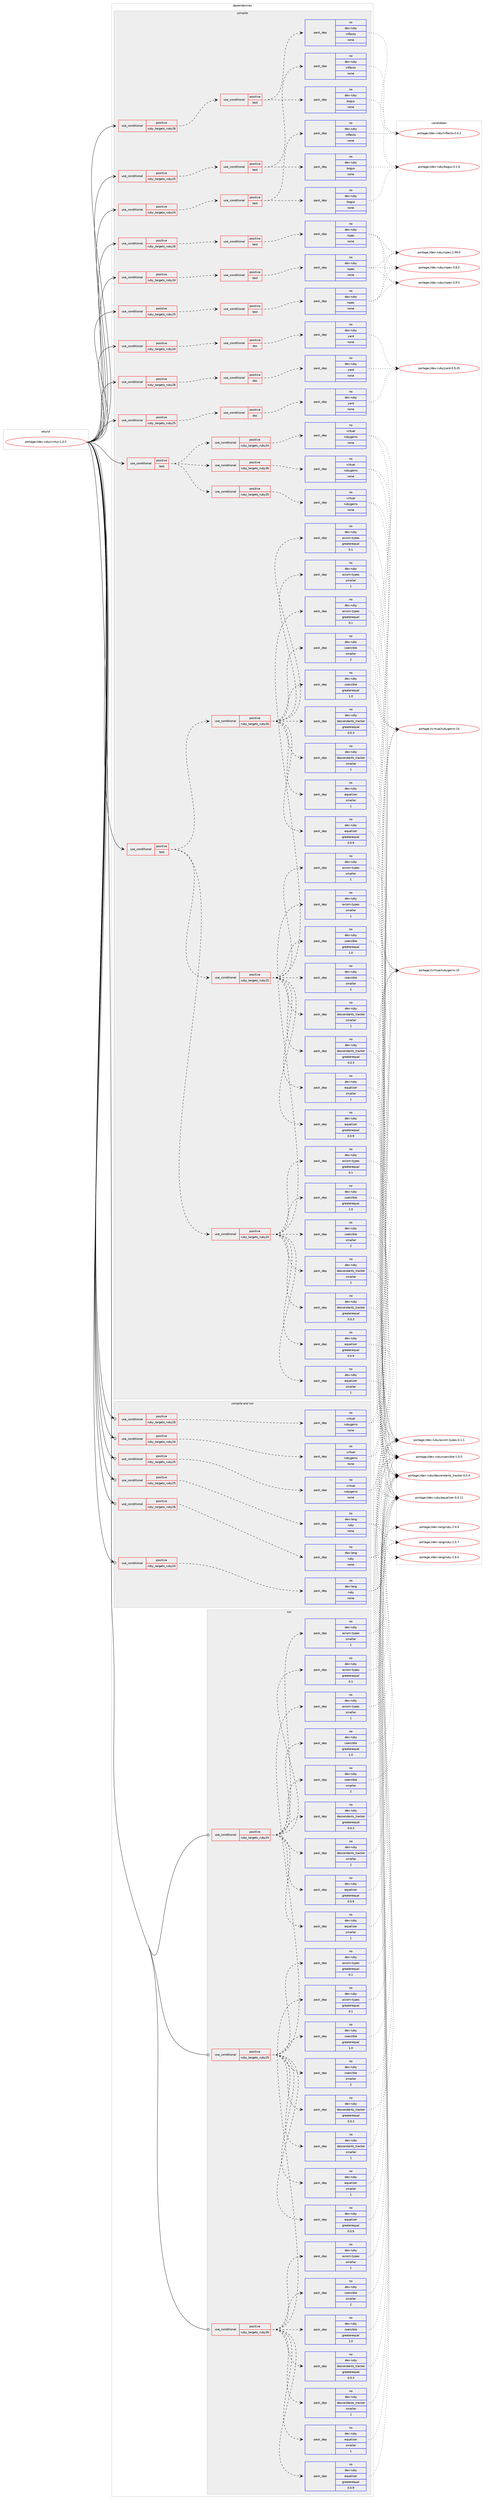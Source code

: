 digraph prolog {

# *************
# Graph options
# *************

newrank=true;
concentrate=true;
compound=true;
graph [rankdir=LR,fontname=Helvetica,fontsize=10,ranksep=1.5];#, ranksep=2.5, nodesep=0.2];
edge  [arrowhead=vee];
node  [fontname=Helvetica,fontsize=10];

# **********
# The ebuild
# **********

subgraph cluster_leftcol {
color=gray;
rank=same;
label=<<i>ebuild</i>>;
id [label="portage://dev-ruby/virtus-1.0.5", color=red, width=4, href="../dev-ruby/virtus-1.0.5.svg"];
}

# ****************
# The dependencies
# ****************

subgraph cluster_midcol {
color=gray;
label=<<i>dependencies</i>>;
subgraph cluster_compile {
fillcolor="#eeeeee";
style=filled;
label=<<i>compile</i>>;
subgraph cond69314 {
dependency255311 [label=<<TABLE BORDER="0" CELLBORDER="1" CELLSPACING="0" CELLPADDING="4"><TR><TD ROWSPAN="3" CELLPADDING="10">use_conditional</TD></TR><TR><TD>positive</TD></TR><TR><TD>ruby_targets_ruby24</TD></TR></TABLE>>, shape=none, color=red];
subgraph cond69315 {
dependency255312 [label=<<TABLE BORDER="0" CELLBORDER="1" CELLSPACING="0" CELLPADDING="4"><TR><TD ROWSPAN="3" CELLPADDING="10">use_conditional</TD></TR><TR><TD>positive</TD></TR><TR><TD>doc</TD></TR></TABLE>>, shape=none, color=red];
subgraph pack182436 {
dependency255313 [label=<<TABLE BORDER="0" CELLBORDER="1" CELLSPACING="0" CELLPADDING="4" WIDTH="220"><TR><TD ROWSPAN="6" CELLPADDING="30">pack_dep</TD></TR><TR><TD WIDTH="110">no</TD></TR><TR><TD>dev-ruby</TD></TR><TR><TD>yard</TD></TR><TR><TD>none</TD></TR><TR><TD></TD></TR></TABLE>>, shape=none, color=blue];
}
dependency255312:e -> dependency255313:w [weight=20,style="dashed",arrowhead="vee"];
}
dependency255311:e -> dependency255312:w [weight=20,style="dashed",arrowhead="vee"];
}
id:e -> dependency255311:w [weight=20,style="solid",arrowhead="vee"];
subgraph cond69316 {
dependency255314 [label=<<TABLE BORDER="0" CELLBORDER="1" CELLSPACING="0" CELLPADDING="4"><TR><TD ROWSPAN="3" CELLPADDING="10">use_conditional</TD></TR><TR><TD>positive</TD></TR><TR><TD>ruby_targets_ruby24</TD></TR></TABLE>>, shape=none, color=red];
subgraph cond69317 {
dependency255315 [label=<<TABLE BORDER="0" CELLBORDER="1" CELLSPACING="0" CELLPADDING="4"><TR><TD ROWSPAN="3" CELLPADDING="10">use_conditional</TD></TR><TR><TD>positive</TD></TR><TR><TD>test</TD></TR></TABLE>>, shape=none, color=red];
subgraph pack182437 {
dependency255316 [label=<<TABLE BORDER="0" CELLBORDER="1" CELLSPACING="0" CELLPADDING="4" WIDTH="220"><TR><TD ROWSPAN="6" CELLPADDING="30">pack_dep</TD></TR><TR><TD WIDTH="110">no</TD></TR><TR><TD>dev-ruby</TD></TR><TR><TD>inflecto</TD></TR><TR><TD>none</TD></TR><TR><TD></TD></TR></TABLE>>, shape=none, color=blue];
}
dependency255315:e -> dependency255316:w [weight=20,style="dashed",arrowhead="vee"];
subgraph pack182438 {
dependency255317 [label=<<TABLE BORDER="0" CELLBORDER="1" CELLSPACING="0" CELLPADDING="4" WIDTH="220"><TR><TD ROWSPAN="6" CELLPADDING="30">pack_dep</TD></TR><TR><TD WIDTH="110">no</TD></TR><TR><TD>dev-ruby</TD></TR><TR><TD>bogus</TD></TR><TR><TD>none</TD></TR><TR><TD></TD></TR></TABLE>>, shape=none, color=blue];
}
dependency255315:e -> dependency255317:w [weight=20,style="dashed",arrowhead="vee"];
}
dependency255314:e -> dependency255315:w [weight=20,style="dashed",arrowhead="vee"];
}
id:e -> dependency255314:w [weight=20,style="solid",arrowhead="vee"];
subgraph cond69318 {
dependency255318 [label=<<TABLE BORDER="0" CELLBORDER="1" CELLSPACING="0" CELLPADDING="4"><TR><TD ROWSPAN="3" CELLPADDING="10">use_conditional</TD></TR><TR><TD>positive</TD></TR><TR><TD>ruby_targets_ruby24</TD></TR></TABLE>>, shape=none, color=red];
subgraph cond69319 {
dependency255319 [label=<<TABLE BORDER="0" CELLBORDER="1" CELLSPACING="0" CELLPADDING="4"><TR><TD ROWSPAN="3" CELLPADDING="10">use_conditional</TD></TR><TR><TD>positive</TD></TR><TR><TD>test</TD></TR></TABLE>>, shape=none, color=red];
subgraph pack182439 {
dependency255320 [label=<<TABLE BORDER="0" CELLBORDER="1" CELLSPACING="0" CELLPADDING="4" WIDTH="220"><TR><TD ROWSPAN="6" CELLPADDING="30">pack_dep</TD></TR><TR><TD WIDTH="110">no</TD></TR><TR><TD>dev-ruby</TD></TR><TR><TD>rspec</TD></TR><TR><TD>none</TD></TR><TR><TD></TD></TR></TABLE>>, shape=none, color=blue];
}
dependency255319:e -> dependency255320:w [weight=20,style="dashed",arrowhead="vee"];
}
dependency255318:e -> dependency255319:w [weight=20,style="dashed",arrowhead="vee"];
}
id:e -> dependency255318:w [weight=20,style="solid",arrowhead="vee"];
subgraph cond69320 {
dependency255321 [label=<<TABLE BORDER="0" CELLBORDER="1" CELLSPACING="0" CELLPADDING="4"><TR><TD ROWSPAN="3" CELLPADDING="10">use_conditional</TD></TR><TR><TD>positive</TD></TR><TR><TD>ruby_targets_ruby25</TD></TR></TABLE>>, shape=none, color=red];
subgraph cond69321 {
dependency255322 [label=<<TABLE BORDER="0" CELLBORDER="1" CELLSPACING="0" CELLPADDING="4"><TR><TD ROWSPAN="3" CELLPADDING="10">use_conditional</TD></TR><TR><TD>positive</TD></TR><TR><TD>doc</TD></TR></TABLE>>, shape=none, color=red];
subgraph pack182440 {
dependency255323 [label=<<TABLE BORDER="0" CELLBORDER="1" CELLSPACING="0" CELLPADDING="4" WIDTH="220"><TR><TD ROWSPAN="6" CELLPADDING="30">pack_dep</TD></TR><TR><TD WIDTH="110">no</TD></TR><TR><TD>dev-ruby</TD></TR><TR><TD>yard</TD></TR><TR><TD>none</TD></TR><TR><TD></TD></TR></TABLE>>, shape=none, color=blue];
}
dependency255322:e -> dependency255323:w [weight=20,style="dashed",arrowhead="vee"];
}
dependency255321:e -> dependency255322:w [weight=20,style="dashed",arrowhead="vee"];
}
id:e -> dependency255321:w [weight=20,style="solid",arrowhead="vee"];
subgraph cond69322 {
dependency255324 [label=<<TABLE BORDER="0" CELLBORDER="1" CELLSPACING="0" CELLPADDING="4"><TR><TD ROWSPAN="3" CELLPADDING="10">use_conditional</TD></TR><TR><TD>positive</TD></TR><TR><TD>ruby_targets_ruby25</TD></TR></TABLE>>, shape=none, color=red];
subgraph cond69323 {
dependency255325 [label=<<TABLE BORDER="0" CELLBORDER="1" CELLSPACING="0" CELLPADDING="4"><TR><TD ROWSPAN="3" CELLPADDING="10">use_conditional</TD></TR><TR><TD>positive</TD></TR><TR><TD>test</TD></TR></TABLE>>, shape=none, color=red];
subgraph pack182441 {
dependency255326 [label=<<TABLE BORDER="0" CELLBORDER="1" CELLSPACING="0" CELLPADDING="4" WIDTH="220"><TR><TD ROWSPAN="6" CELLPADDING="30">pack_dep</TD></TR><TR><TD WIDTH="110">no</TD></TR><TR><TD>dev-ruby</TD></TR><TR><TD>inflecto</TD></TR><TR><TD>none</TD></TR><TR><TD></TD></TR></TABLE>>, shape=none, color=blue];
}
dependency255325:e -> dependency255326:w [weight=20,style="dashed",arrowhead="vee"];
subgraph pack182442 {
dependency255327 [label=<<TABLE BORDER="0" CELLBORDER="1" CELLSPACING="0" CELLPADDING="4" WIDTH="220"><TR><TD ROWSPAN="6" CELLPADDING="30">pack_dep</TD></TR><TR><TD WIDTH="110">no</TD></TR><TR><TD>dev-ruby</TD></TR><TR><TD>bogus</TD></TR><TR><TD>none</TD></TR><TR><TD></TD></TR></TABLE>>, shape=none, color=blue];
}
dependency255325:e -> dependency255327:w [weight=20,style="dashed",arrowhead="vee"];
}
dependency255324:e -> dependency255325:w [weight=20,style="dashed",arrowhead="vee"];
}
id:e -> dependency255324:w [weight=20,style="solid",arrowhead="vee"];
subgraph cond69324 {
dependency255328 [label=<<TABLE BORDER="0" CELLBORDER="1" CELLSPACING="0" CELLPADDING="4"><TR><TD ROWSPAN="3" CELLPADDING="10">use_conditional</TD></TR><TR><TD>positive</TD></TR><TR><TD>ruby_targets_ruby25</TD></TR></TABLE>>, shape=none, color=red];
subgraph cond69325 {
dependency255329 [label=<<TABLE BORDER="0" CELLBORDER="1" CELLSPACING="0" CELLPADDING="4"><TR><TD ROWSPAN="3" CELLPADDING="10">use_conditional</TD></TR><TR><TD>positive</TD></TR><TR><TD>test</TD></TR></TABLE>>, shape=none, color=red];
subgraph pack182443 {
dependency255330 [label=<<TABLE BORDER="0" CELLBORDER="1" CELLSPACING="0" CELLPADDING="4" WIDTH="220"><TR><TD ROWSPAN="6" CELLPADDING="30">pack_dep</TD></TR><TR><TD WIDTH="110">no</TD></TR><TR><TD>dev-ruby</TD></TR><TR><TD>rspec</TD></TR><TR><TD>none</TD></TR><TR><TD></TD></TR></TABLE>>, shape=none, color=blue];
}
dependency255329:e -> dependency255330:w [weight=20,style="dashed",arrowhead="vee"];
}
dependency255328:e -> dependency255329:w [weight=20,style="dashed",arrowhead="vee"];
}
id:e -> dependency255328:w [weight=20,style="solid",arrowhead="vee"];
subgraph cond69326 {
dependency255331 [label=<<TABLE BORDER="0" CELLBORDER="1" CELLSPACING="0" CELLPADDING="4"><TR><TD ROWSPAN="3" CELLPADDING="10">use_conditional</TD></TR><TR><TD>positive</TD></TR><TR><TD>ruby_targets_ruby26</TD></TR></TABLE>>, shape=none, color=red];
subgraph cond69327 {
dependency255332 [label=<<TABLE BORDER="0" CELLBORDER="1" CELLSPACING="0" CELLPADDING="4"><TR><TD ROWSPAN="3" CELLPADDING="10">use_conditional</TD></TR><TR><TD>positive</TD></TR><TR><TD>doc</TD></TR></TABLE>>, shape=none, color=red];
subgraph pack182444 {
dependency255333 [label=<<TABLE BORDER="0" CELLBORDER="1" CELLSPACING="0" CELLPADDING="4" WIDTH="220"><TR><TD ROWSPAN="6" CELLPADDING="30">pack_dep</TD></TR><TR><TD WIDTH="110">no</TD></TR><TR><TD>dev-ruby</TD></TR><TR><TD>yard</TD></TR><TR><TD>none</TD></TR><TR><TD></TD></TR></TABLE>>, shape=none, color=blue];
}
dependency255332:e -> dependency255333:w [weight=20,style="dashed",arrowhead="vee"];
}
dependency255331:e -> dependency255332:w [weight=20,style="dashed",arrowhead="vee"];
}
id:e -> dependency255331:w [weight=20,style="solid",arrowhead="vee"];
subgraph cond69328 {
dependency255334 [label=<<TABLE BORDER="0" CELLBORDER="1" CELLSPACING="0" CELLPADDING="4"><TR><TD ROWSPAN="3" CELLPADDING="10">use_conditional</TD></TR><TR><TD>positive</TD></TR><TR><TD>ruby_targets_ruby26</TD></TR></TABLE>>, shape=none, color=red];
subgraph cond69329 {
dependency255335 [label=<<TABLE BORDER="0" CELLBORDER="1" CELLSPACING="0" CELLPADDING="4"><TR><TD ROWSPAN="3" CELLPADDING="10">use_conditional</TD></TR><TR><TD>positive</TD></TR><TR><TD>test</TD></TR></TABLE>>, shape=none, color=red];
subgraph pack182445 {
dependency255336 [label=<<TABLE BORDER="0" CELLBORDER="1" CELLSPACING="0" CELLPADDING="4" WIDTH="220"><TR><TD ROWSPAN="6" CELLPADDING="30">pack_dep</TD></TR><TR><TD WIDTH="110">no</TD></TR><TR><TD>dev-ruby</TD></TR><TR><TD>inflecto</TD></TR><TR><TD>none</TD></TR><TR><TD></TD></TR></TABLE>>, shape=none, color=blue];
}
dependency255335:e -> dependency255336:w [weight=20,style="dashed",arrowhead="vee"];
subgraph pack182446 {
dependency255337 [label=<<TABLE BORDER="0" CELLBORDER="1" CELLSPACING="0" CELLPADDING="4" WIDTH="220"><TR><TD ROWSPAN="6" CELLPADDING="30">pack_dep</TD></TR><TR><TD WIDTH="110">no</TD></TR><TR><TD>dev-ruby</TD></TR><TR><TD>bogus</TD></TR><TR><TD>none</TD></TR><TR><TD></TD></TR></TABLE>>, shape=none, color=blue];
}
dependency255335:e -> dependency255337:w [weight=20,style="dashed",arrowhead="vee"];
}
dependency255334:e -> dependency255335:w [weight=20,style="dashed",arrowhead="vee"];
}
id:e -> dependency255334:w [weight=20,style="solid",arrowhead="vee"];
subgraph cond69330 {
dependency255338 [label=<<TABLE BORDER="0" CELLBORDER="1" CELLSPACING="0" CELLPADDING="4"><TR><TD ROWSPAN="3" CELLPADDING="10">use_conditional</TD></TR><TR><TD>positive</TD></TR><TR><TD>ruby_targets_ruby26</TD></TR></TABLE>>, shape=none, color=red];
subgraph cond69331 {
dependency255339 [label=<<TABLE BORDER="0" CELLBORDER="1" CELLSPACING="0" CELLPADDING="4"><TR><TD ROWSPAN="3" CELLPADDING="10">use_conditional</TD></TR><TR><TD>positive</TD></TR><TR><TD>test</TD></TR></TABLE>>, shape=none, color=red];
subgraph pack182447 {
dependency255340 [label=<<TABLE BORDER="0" CELLBORDER="1" CELLSPACING="0" CELLPADDING="4" WIDTH="220"><TR><TD ROWSPAN="6" CELLPADDING="30">pack_dep</TD></TR><TR><TD WIDTH="110">no</TD></TR><TR><TD>dev-ruby</TD></TR><TR><TD>rspec</TD></TR><TR><TD>none</TD></TR><TR><TD></TD></TR></TABLE>>, shape=none, color=blue];
}
dependency255339:e -> dependency255340:w [weight=20,style="dashed",arrowhead="vee"];
}
dependency255338:e -> dependency255339:w [weight=20,style="dashed",arrowhead="vee"];
}
id:e -> dependency255338:w [weight=20,style="solid",arrowhead="vee"];
subgraph cond69332 {
dependency255341 [label=<<TABLE BORDER="0" CELLBORDER="1" CELLSPACING="0" CELLPADDING="4"><TR><TD ROWSPAN="3" CELLPADDING="10">use_conditional</TD></TR><TR><TD>positive</TD></TR><TR><TD>test</TD></TR></TABLE>>, shape=none, color=red];
subgraph cond69333 {
dependency255342 [label=<<TABLE BORDER="0" CELLBORDER="1" CELLSPACING="0" CELLPADDING="4"><TR><TD ROWSPAN="3" CELLPADDING="10">use_conditional</TD></TR><TR><TD>positive</TD></TR><TR><TD>ruby_targets_ruby24</TD></TR></TABLE>>, shape=none, color=red];
subgraph pack182448 {
dependency255343 [label=<<TABLE BORDER="0" CELLBORDER="1" CELLSPACING="0" CELLPADDING="4" WIDTH="220"><TR><TD ROWSPAN="6" CELLPADDING="30">pack_dep</TD></TR><TR><TD WIDTH="110">no</TD></TR><TR><TD>dev-ruby</TD></TR><TR><TD>axiom-types</TD></TR><TR><TD>greaterequal</TD></TR><TR><TD>0.1</TD></TR></TABLE>>, shape=none, color=blue];
}
dependency255342:e -> dependency255343:w [weight=20,style="dashed",arrowhead="vee"];
subgraph pack182449 {
dependency255344 [label=<<TABLE BORDER="0" CELLBORDER="1" CELLSPACING="0" CELLPADDING="4" WIDTH="220"><TR><TD ROWSPAN="6" CELLPADDING="30">pack_dep</TD></TR><TR><TD WIDTH="110">no</TD></TR><TR><TD>dev-ruby</TD></TR><TR><TD>axiom-types</TD></TR><TR><TD>smaller</TD></TR><TR><TD>1</TD></TR></TABLE>>, shape=none, color=blue];
}
dependency255342:e -> dependency255344:w [weight=20,style="dashed",arrowhead="vee"];
subgraph pack182450 {
dependency255345 [label=<<TABLE BORDER="0" CELLBORDER="1" CELLSPACING="0" CELLPADDING="4" WIDTH="220"><TR><TD ROWSPAN="6" CELLPADDING="30">pack_dep</TD></TR><TR><TD WIDTH="110">no</TD></TR><TR><TD>dev-ruby</TD></TR><TR><TD>coercible</TD></TR><TR><TD>greaterequal</TD></TR><TR><TD>1.0</TD></TR></TABLE>>, shape=none, color=blue];
}
dependency255342:e -> dependency255345:w [weight=20,style="dashed",arrowhead="vee"];
subgraph pack182451 {
dependency255346 [label=<<TABLE BORDER="0" CELLBORDER="1" CELLSPACING="0" CELLPADDING="4" WIDTH="220"><TR><TD ROWSPAN="6" CELLPADDING="30">pack_dep</TD></TR><TR><TD WIDTH="110">no</TD></TR><TR><TD>dev-ruby</TD></TR><TR><TD>coercible</TD></TR><TR><TD>smaller</TD></TR><TR><TD>2</TD></TR></TABLE>>, shape=none, color=blue];
}
dependency255342:e -> dependency255346:w [weight=20,style="dashed",arrowhead="vee"];
subgraph pack182452 {
dependency255347 [label=<<TABLE BORDER="0" CELLBORDER="1" CELLSPACING="0" CELLPADDING="4" WIDTH="220"><TR><TD ROWSPAN="6" CELLPADDING="30">pack_dep</TD></TR><TR><TD WIDTH="110">no</TD></TR><TR><TD>dev-ruby</TD></TR><TR><TD>descendants_tracker</TD></TR><TR><TD>greaterequal</TD></TR><TR><TD>0.0.3</TD></TR></TABLE>>, shape=none, color=blue];
}
dependency255342:e -> dependency255347:w [weight=20,style="dashed",arrowhead="vee"];
subgraph pack182453 {
dependency255348 [label=<<TABLE BORDER="0" CELLBORDER="1" CELLSPACING="0" CELLPADDING="4" WIDTH="220"><TR><TD ROWSPAN="6" CELLPADDING="30">pack_dep</TD></TR><TR><TD WIDTH="110">no</TD></TR><TR><TD>dev-ruby</TD></TR><TR><TD>descendants_tracker</TD></TR><TR><TD>smaller</TD></TR><TR><TD>1</TD></TR></TABLE>>, shape=none, color=blue];
}
dependency255342:e -> dependency255348:w [weight=20,style="dashed",arrowhead="vee"];
subgraph pack182454 {
dependency255349 [label=<<TABLE BORDER="0" CELLBORDER="1" CELLSPACING="0" CELLPADDING="4" WIDTH="220"><TR><TD ROWSPAN="6" CELLPADDING="30">pack_dep</TD></TR><TR><TD WIDTH="110">no</TD></TR><TR><TD>dev-ruby</TD></TR><TR><TD>equalizer</TD></TR><TR><TD>greaterequal</TD></TR><TR><TD>0.0.9</TD></TR></TABLE>>, shape=none, color=blue];
}
dependency255342:e -> dependency255349:w [weight=20,style="dashed",arrowhead="vee"];
subgraph pack182455 {
dependency255350 [label=<<TABLE BORDER="0" CELLBORDER="1" CELLSPACING="0" CELLPADDING="4" WIDTH="220"><TR><TD ROWSPAN="6" CELLPADDING="30">pack_dep</TD></TR><TR><TD WIDTH="110">no</TD></TR><TR><TD>dev-ruby</TD></TR><TR><TD>equalizer</TD></TR><TR><TD>smaller</TD></TR><TR><TD>1</TD></TR></TABLE>>, shape=none, color=blue];
}
dependency255342:e -> dependency255350:w [weight=20,style="dashed",arrowhead="vee"];
}
dependency255341:e -> dependency255342:w [weight=20,style="dashed",arrowhead="vee"];
subgraph cond69334 {
dependency255351 [label=<<TABLE BORDER="0" CELLBORDER="1" CELLSPACING="0" CELLPADDING="4"><TR><TD ROWSPAN="3" CELLPADDING="10">use_conditional</TD></TR><TR><TD>positive</TD></TR><TR><TD>ruby_targets_ruby25</TD></TR></TABLE>>, shape=none, color=red];
subgraph pack182456 {
dependency255352 [label=<<TABLE BORDER="0" CELLBORDER="1" CELLSPACING="0" CELLPADDING="4" WIDTH="220"><TR><TD ROWSPAN="6" CELLPADDING="30">pack_dep</TD></TR><TR><TD WIDTH="110">no</TD></TR><TR><TD>dev-ruby</TD></TR><TR><TD>axiom-types</TD></TR><TR><TD>greaterequal</TD></TR><TR><TD>0.1</TD></TR></TABLE>>, shape=none, color=blue];
}
dependency255351:e -> dependency255352:w [weight=20,style="dashed",arrowhead="vee"];
subgraph pack182457 {
dependency255353 [label=<<TABLE BORDER="0" CELLBORDER="1" CELLSPACING="0" CELLPADDING="4" WIDTH="220"><TR><TD ROWSPAN="6" CELLPADDING="30">pack_dep</TD></TR><TR><TD WIDTH="110">no</TD></TR><TR><TD>dev-ruby</TD></TR><TR><TD>axiom-types</TD></TR><TR><TD>smaller</TD></TR><TR><TD>1</TD></TR></TABLE>>, shape=none, color=blue];
}
dependency255351:e -> dependency255353:w [weight=20,style="dashed",arrowhead="vee"];
subgraph pack182458 {
dependency255354 [label=<<TABLE BORDER="0" CELLBORDER="1" CELLSPACING="0" CELLPADDING="4" WIDTH="220"><TR><TD ROWSPAN="6" CELLPADDING="30">pack_dep</TD></TR><TR><TD WIDTH="110">no</TD></TR><TR><TD>dev-ruby</TD></TR><TR><TD>coercible</TD></TR><TR><TD>greaterequal</TD></TR><TR><TD>1.0</TD></TR></TABLE>>, shape=none, color=blue];
}
dependency255351:e -> dependency255354:w [weight=20,style="dashed",arrowhead="vee"];
subgraph pack182459 {
dependency255355 [label=<<TABLE BORDER="0" CELLBORDER="1" CELLSPACING="0" CELLPADDING="4" WIDTH="220"><TR><TD ROWSPAN="6" CELLPADDING="30">pack_dep</TD></TR><TR><TD WIDTH="110">no</TD></TR><TR><TD>dev-ruby</TD></TR><TR><TD>coercible</TD></TR><TR><TD>smaller</TD></TR><TR><TD>2</TD></TR></TABLE>>, shape=none, color=blue];
}
dependency255351:e -> dependency255355:w [weight=20,style="dashed",arrowhead="vee"];
subgraph pack182460 {
dependency255356 [label=<<TABLE BORDER="0" CELLBORDER="1" CELLSPACING="0" CELLPADDING="4" WIDTH="220"><TR><TD ROWSPAN="6" CELLPADDING="30">pack_dep</TD></TR><TR><TD WIDTH="110">no</TD></TR><TR><TD>dev-ruby</TD></TR><TR><TD>descendants_tracker</TD></TR><TR><TD>greaterequal</TD></TR><TR><TD>0.0.3</TD></TR></TABLE>>, shape=none, color=blue];
}
dependency255351:e -> dependency255356:w [weight=20,style="dashed",arrowhead="vee"];
subgraph pack182461 {
dependency255357 [label=<<TABLE BORDER="0" CELLBORDER="1" CELLSPACING="0" CELLPADDING="4" WIDTH="220"><TR><TD ROWSPAN="6" CELLPADDING="30">pack_dep</TD></TR><TR><TD WIDTH="110">no</TD></TR><TR><TD>dev-ruby</TD></TR><TR><TD>descendants_tracker</TD></TR><TR><TD>smaller</TD></TR><TR><TD>1</TD></TR></TABLE>>, shape=none, color=blue];
}
dependency255351:e -> dependency255357:w [weight=20,style="dashed",arrowhead="vee"];
subgraph pack182462 {
dependency255358 [label=<<TABLE BORDER="0" CELLBORDER="1" CELLSPACING="0" CELLPADDING="4" WIDTH="220"><TR><TD ROWSPAN="6" CELLPADDING="30">pack_dep</TD></TR><TR><TD WIDTH="110">no</TD></TR><TR><TD>dev-ruby</TD></TR><TR><TD>equalizer</TD></TR><TR><TD>greaterequal</TD></TR><TR><TD>0.0.9</TD></TR></TABLE>>, shape=none, color=blue];
}
dependency255351:e -> dependency255358:w [weight=20,style="dashed",arrowhead="vee"];
subgraph pack182463 {
dependency255359 [label=<<TABLE BORDER="0" CELLBORDER="1" CELLSPACING="0" CELLPADDING="4" WIDTH="220"><TR><TD ROWSPAN="6" CELLPADDING="30">pack_dep</TD></TR><TR><TD WIDTH="110">no</TD></TR><TR><TD>dev-ruby</TD></TR><TR><TD>equalizer</TD></TR><TR><TD>smaller</TD></TR><TR><TD>1</TD></TR></TABLE>>, shape=none, color=blue];
}
dependency255351:e -> dependency255359:w [weight=20,style="dashed",arrowhead="vee"];
}
dependency255341:e -> dependency255351:w [weight=20,style="dashed",arrowhead="vee"];
subgraph cond69335 {
dependency255360 [label=<<TABLE BORDER="0" CELLBORDER="1" CELLSPACING="0" CELLPADDING="4"><TR><TD ROWSPAN="3" CELLPADDING="10">use_conditional</TD></TR><TR><TD>positive</TD></TR><TR><TD>ruby_targets_ruby26</TD></TR></TABLE>>, shape=none, color=red];
subgraph pack182464 {
dependency255361 [label=<<TABLE BORDER="0" CELLBORDER="1" CELLSPACING="0" CELLPADDING="4" WIDTH="220"><TR><TD ROWSPAN="6" CELLPADDING="30">pack_dep</TD></TR><TR><TD WIDTH="110">no</TD></TR><TR><TD>dev-ruby</TD></TR><TR><TD>axiom-types</TD></TR><TR><TD>greaterequal</TD></TR><TR><TD>0.1</TD></TR></TABLE>>, shape=none, color=blue];
}
dependency255360:e -> dependency255361:w [weight=20,style="dashed",arrowhead="vee"];
subgraph pack182465 {
dependency255362 [label=<<TABLE BORDER="0" CELLBORDER="1" CELLSPACING="0" CELLPADDING="4" WIDTH="220"><TR><TD ROWSPAN="6" CELLPADDING="30">pack_dep</TD></TR><TR><TD WIDTH="110">no</TD></TR><TR><TD>dev-ruby</TD></TR><TR><TD>axiom-types</TD></TR><TR><TD>smaller</TD></TR><TR><TD>1</TD></TR></TABLE>>, shape=none, color=blue];
}
dependency255360:e -> dependency255362:w [weight=20,style="dashed",arrowhead="vee"];
subgraph pack182466 {
dependency255363 [label=<<TABLE BORDER="0" CELLBORDER="1" CELLSPACING="0" CELLPADDING="4" WIDTH="220"><TR><TD ROWSPAN="6" CELLPADDING="30">pack_dep</TD></TR><TR><TD WIDTH="110">no</TD></TR><TR><TD>dev-ruby</TD></TR><TR><TD>coercible</TD></TR><TR><TD>greaterequal</TD></TR><TR><TD>1.0</TD></TR></TABLE>>, shape=none, color=blue];
}
dependency255360:e -> dependency255363:w [weight=20,style="dashed",arrowhead="vee"];
subgraph pack182467 {
dependency255364 [label=<<TABLE BORDER="0" CELLBORDER="1" CELLSPACING="0" CELLPADDING="4" WIDTH="220"><TR><TD ROWSPAN="6" CELLPADDING="30">pack_dep</TD></TR><TR><TD WIDTH="110">no</TD></TR><TR><TD>dev-ruby</TD></TR><TR><TD>coercible</TD></TR><TR><TD>smaller</TD></TR><TR><TD>2</TD></TR></TABLE>>, shape=none, color=blue];
}
dependency255360:e -> dependency255364:w [weight=20,style="dashed",arrowhead="vee"];
subgraph pack182468 {
dependency255365 [label=<<TABLE BORDER="0" CELLBORDER="1" CELLSPACING="0" CELLPADDING="4" WIDTH="220"><TR><TD ROWSPAN="6" CELLPADDING="30">pack_dep</TD></TR><TR><TD WIDTH="110">no</TD></TR><TR><TD>dev-ruby</TD></TR><TR><TD>descendants_tracker</TD></TR><TR><TD>greaterequal</TD></TR><TR><TD>0.0.3</TD></TR></TABLE>>, shape=none, color=blue];
}
dependency255360:e -> dependency255365:w [weight=20,style="dashed",arrowhead="vee"];
subgraph pack182469 {
dependency255366 [label=<<TABLE BORDER="0" CELLBORDER="1" CELLSPACING="0" CELLPADDING="4" WIDTH="220"><TR><TD ROWSPAN="6" CELLPADDING="30">pack_dep</TD></TR><TR><TD WIDTH="110">no</TD></TR><TR><TD>dev-ruby</TD></TR><TR><TD>descendants_tracker</TD></TR><TR><TD>smaller</TD></TR><TR><TD>1</TD></TR></TABLE>>, shape=none, color=blue];
}
dependency255360:e -> dependency255366:w [weight=20,style="dashed",arrowhead="vee"];
subgraph pack182470 {
dependency255367 [label=<<TABLE BORDER="0" CELLBORDER="1" CELLSPACING="0" CELLPADDING="4" WIDTH="220"><TR><TD ROWSPAN="6" CELLPADDING="30">pack_dep</TD></TR><TR><TD WIDTH="110">no</TD></TR><TR><TD>dev-ruby</TD></TR><TR><TD>equalizer</TD></TR><TR><TD>greaterequal</TD></TR><TR><TD>0.0.9</TD></TR></TABLE>>, shape=none, color=blue];
}
dependency255360:e -> dependency255367:w [weight=20,style="dashed",arrowhead="vee"];
subgraph pack182471 {
dependency255368 [label=<<TABLE BORDER="0" CELLBORDER="1" CELLSPACING="0" CELLPADDING="4" WIDTH="220"><TR><TD ROWSPAN="6" CELLPADDING="30">pack_dep</TD></TR><TR><TD WIDTH="110">no</TD></TR><TR><TD>dev-ruby</TD></TR><TR><TD>equalizer</TD></TR><TR><TD>smaller</TD></TR><TR><TD>1</TD></TR></TABLE>>, shape=none, color=blue];
}
dependency255360:e -> dependency255368:w [weight=20,style="dashed",arrowhead="vee"];
}
dependency255341:e -> dependency255360:w [weight=20,style="dashed",arrowhead="vee"];
}
id:e -> dependency255341:w [weight=20,style="solid",arrowhead="vee"];
subgraph cond69336 {
dependency255369 [label=<<TABLE BORDER="0" CELLBORDER="1" CELLSPACING="0" CELLPADDING="4"><TR><TD ROWSPAN="3" CELLPADDING="10">use_conditional</TD></TR><TR><TD>positive</TD></TR><TR><TD>test</TD></TR></TABLE>>, shape=none, color=red];
subgraph cond69337 {
dependency255370 [label=<<TABLE BORDER="0" CELLBORDER="1" CELLSPACING="0" CELLPADDING="4"><TR><TD ROWSPAN="3" CELLPADDING="10">use_conditional</TD></TR><TR><TD>positive</TD></TR><TR><TD>ruby_targets_ruby24</TD></TR></TABLE>>, shape=none, color=red];
subgraph pack182472 {
dependency255371 [label=<<TABLE BORDER="0" CELLBORDER="1" CELLSPACING="0" CELLPADDING="4" WIDTH="220"><TR><TD ROWSPAN="6" CELLPADDING="30">pack_dep</TD></TR><TR><TD WIDTH="110">no</TD></TR><TR><TD>virtual</TD></TR><TR><TD>rubygems</TD></TR><TR><TD>none</TD></TR><TR><TD></TD></TR></TABLE>>, shape=none, color=blue];
}
dependency255370:e -> dependency255371:w [weight=20,style="dashed",arrowhead="vee"];
}
dependency255369:e -> dependency255370:w [weight=20,style="dashed",arrowhead="vee"];
subgraph cond69338 {
dependency255372 [label=<<TABLE BORDER="0" CELLBORDER="1" CELLSPACING="0" CELLPADDING="4"><TR><TD ROWSPAN="3" CELLPADDING="10">use_conditional</TD></TR><TR><TD>positive</TD></TR><TR><TD>ruby_targets_ruby25</TD></TR></TABLE>>, shape=none, color=red];
subgraph pack182473 {
dependency255373 [label=<<TABLE BORDER="0" CELLBORDER="1" CELLSPACING="0" CELLPADDING="4" WIDTH="220"><TR><TD ROWSPAN="6" CELLPADDING="30">pack_dep</TD></TR><TR><TD WIDTH="110">no</TD></TR><TR><TD>virtual</TD></TR><TR><TD>rubygems</TD></TR><TR><TD>none</TD></TR><TR><TD></TD></TR></TABLE>>, shape=none, color=blue];
}
dependency255372:e -> dependency255373:w [weight=20,style="dashed",arrowhead="vee"];
}
dependency255369:e -> dependency255372:w [weight=20,style="dashed",arrowhead="vee"];
subgraph cond69339 {
dependency255374 [label=<<TABLE BORDER="0" CELLBORDER="1" CELLSPACING="0" CELLPADDING="4"><TR><TD ROWSPAN="3" CELLPADDING="10">use_conditional</TD></TR><TR><TD>positive</TD></TR><TR><TD>ruby_targets_ruby26</TD></TR></TABLE>>, shape=none, color=red];
subgraph pack182474 {
dependency255375 [label=<<TABLE BORDER="0" CELLBORDER="1" CELLSPACING="0" CELLPADDING="4" WIDTH="220"><TR><TD ROWSPAN="6" CELLPADDING="30">pack_dep</TD></TR><TR><TD WIDTH="110">no</TD></TR><TR><TD>virtual</TD></TR><TR><TD>rubygems</TD></TR><TR><TD>none</TD></TR><TR><TD></TD></TR></TABLE>>, shape=none, color=blue];
}
dependency255374:e -> dependency255375:w [weight=20,style="dashed",arrowhead="vee"];
}
dependency255369:e -> dependency255374:w [weight=20,style="dashed",arrowhead="vee"];
}
id:e -> dependency255369:w [weight=20,style="solid",arrowhead="vee"];
}
subgraph cluster_compileandrun {
fillcolor="#eeeeee";
style=filled;
label=<<i>compile and run</i>>;
subgraph cond69340 {
dependency255376 [label=<<TABLE BORDER="0" CELLBORDER="1" CELLSPACING="0" CELLPADDING="4"><TR><TD ROWSPAN="3" CELLPADDING="10">use_conditional</TD></TR><TR><TD>positive</TD></TR><TR><TD>ruby_targets_ruby24</TD></TR></TABLE>>, shape=none, color=red];
subgraph pack182475 {
dependency255377 [label=<<TABLE BORDER="0" CELLBORDER="1" CELLSPACING="0" CELLPADDING="4" WIDTH="220"><TR><TD ROWSPAN="6" CELLPADDING="30">pack_dep</TD></TR><TR><TD WIDTH="110">no</TD></TR><TR><TD>dev-lang</TD></TR><TR><TD>ruby</TD></TR><TR><TD>none</TD></TR><TR><TD></TD></TR></TABLE>>, shape=none, color=blue];
}
dependency255376:e -> dependency255377:w [weight=20,style="dashed",arrowhead="vee"];
}
id:e -> dependency255376:w [weight=20,style="solid",arrowhead="odotvee"];
subgraph cond69341 {
dependency255378 [label=<<TABLE BORDER="0" CELLBORDER="1" CELLSPACING="0" CELLPADDING="4"><TR><TD ROWSPAN="3" CELLPADDING="10">use_conditional</TD></TR><TR><TD>positive</TD></TR><TR><TD>ruby_targets_ruby24</TD></TR></TABLE>>, shape=none, color=red];
subgraph pack182476 {
dependency255379 [label=<<TABLE BORDER="0" CELLBORDER="1" CELLSPACING="0" CELLPADDING="4" WIDTH="220"><TR><TD ROWSPAN="6" CELLPADDING="30">pack_dep</TD></TR><TR><TD WIDTH="110">no</TD></TR><TR><TD>virtual</TD></TR><TR><TD>rubygems</TD></TR><TR><TD>none</TD></TR><TR><TD></TD></TR></TABLE>>, shape=none, color=blue];
}
dependency255378:e -> dependency255379:w [weight=20,style="dashed",arrowhead="vee"];
}
id:e -> dependency255378:w [weight=20,style="solid",arrowhead="odotvee"];
subgraph cond69342 {
dependency255380 [label=<<TABLE BORDER="0" CELLBORDER="1" CELLSPACING="0" CELLPADDING="4"><TR><TD ROWSPAN="3" CELLPADDING="10">use_conditional</TD></TR><TR><TD>positive</TD></TR><TR><TD>ruby_targets_ruby25</TD></TR></TABLE>>, shape=none, color=red];
subgraph pack182477 {
dependency255381 [label=<<TABLE BORDER="0" CELLBORDER="1" CELLSPACING="0" CELLPADDING="4" WIDTH="220"><TR><TD ROWSPAN="6" CELLPADDING="30">pack_dep</TD></TR><TR><TD WIDTH="110">no</TD></TR><TR><TD>dev-lang</TD></TR><TR><TD>ruby</TD></TR><TR><TD>none</TD></TR><TR><TD></TD></TR></TABLE>>, shape=none, color=blue];
}
dependency255380:e -> dependency255381:w [weight=20,style="dashed",arrowhead="vee"];
}
id:e -> dependency255380:w [weight=20,style="solid",arrowhead="odotvee"];
subgraph cond69343 {
dependency255382 [label=<<TABLE BORDER="0" CELLBORDER="1" CELLSPACING="0" CELLPADDING="4"><TR><TD ROWSPAN="3" CELLPADDING="10">use_conditional</TD></TR><TR><TD>positive</TD></TR><TR><TD>ruby_targets_ruby25</TD></TR></TABLE>>, shape=none, color=red];
subgraph pack182478 {
dependency255383 [label=<<TABLE BORDER="0" CELLBORDER="1" CELLSPACING="0" CELLPADDING="4" WIDTH="220"><TR><TD ROWSPAN="6" CELLPADDING="30">pack_dep</TD></TR><TR><TD WIDTH="110">no</TD></TR><TR><TD>virtual</TD></TR><TR><TD>rubygems</TD></TR><TR><TD>none</TD></TR><TR><TD></TD></TR></TABLE>>, shape=none, color=blue];
}
dependency255382:e -> dependency255383:w [weight=20,style="dashed",arrowhead="vee"];
}
id:e -> dependency255382:w [weight=20,style="solid",arrowhead="odotvee"];
subgraph cond69344 {
dependency255384 [label=<<TABLE BORDER="0" CELLBORDER="1" CELLSPACING="0" CELLPADDING="4"><TR><TD ROWSPAN="3" CELLPADDING="10">use_conditional</TD></TR><TR><TD>positive</TD></TR><TR><TD>ruby_targets_ruby26</TD></TR></TABLE>>, shape=none, color=red];
subgraph pack182479 {
dependency255385 [label=<<TABLE BORDER="0" CELLBORDER="1" CELLSPACING="0" CELLPADDING="4" WIDTH="220"><TR><TD ROWSPAN="6" CELLPADDING="30">pack_dep</TD></TR><TR><TD WIDTH="110">no</TD></TR><TR><TD>dev-lang</TD></TR><TR><TD>ruby</TD></TR><TR><TD>none</TD></TR><TR><TD></TD></TR></TABLE>>, shape=none, color=blue];
}
dependency255384:e -> dependency255385:w [weight=20,style="dashed",arrowhead="vee"];
}
id:e -> dependency255384:w [weight=20,style="solid",arrowhead="odotvee"];
subgraph cond69345 {
dependency255386 [label=<<TABLE BORDER="0" CELLBORDER="1" CELLSPACING="0" CELLPADDING="4"><TR><TD ROWSPAN="3" CELLPADDING="10">use_conditional</TD></TR><TR><TD>positive</TD></TR><TR><TD>ruby_targets_ruby26</TD></TR></TABLE>>, shape=none, color=red];
subgraph pack182480 {
dependency255387 [label=<<TABLE BORDER="0" CELLBORDER="1" CELLSPACING="0" CELLPADDING="4" WIDTH="220"><TR><TD ROWSPAN="6" CELLPADDING="30">pack_dep</TD></TR><TR><TD WIDTH="110">no</TD></TR><TR><TD>virtual</TD></TR><TR><TD>rubygems</TD></TR><TR><TD>none</TD></TR><TR><TD></TD></TR></TABLE>>, shape=none, color=blue];
}
dependency255386:e -> dependency255387:w [weight=20,style="dashed",arrowhead="vee"];
}
id:e -> dependency255386:w [weight=20,style="solid",arrowhead="odotvee"];
}
subgraph cluster_run {
fillcolor="#eeeeee";
style=filled;
label=<<i>run</i>>;
subgraph cond69346 {
dependency255388 [label=<<TABLE BORDER="0" CELLBORDER="1" CELLSPACING="0" CELLPADDING="4"><TR><TD ROWSPAN="3" CELLPADDING="10">use_conditional</TD></TR><TR><TD>positive</TD></TR><TR><TD>ruby_targets_ruby24</TD></TR></TABLE>>, shape=none, color=red];
subgraph pack182481 {
dependency255389 [label=<<TABLE BORDER="0" CELLBORDER="1" CELLSPACING="0" CELLPADDING="4" WIDTH="220"><TR><TD ROWSPAN="6" CELLPADDING="30">pack_dep</TD></TR><TR><TD WIDTH="110">no</TD></TR><TR><TD>dev-ruby</TD></TR><TR><TD>axiom-types</TD></TR><TR><TD>greaterequal</TD></TR><TR><TD>0.1</TD></TR></TABLE>>, shape=none, color=blue];
}
dependency255388:e -> dependency255389:w [weight=20,style="dashed",arrowhead="vee"];
subgraph pack182482 {
dependency255390 [label=<<TABLE BORDER="0" CELLBORDER="1" CELLSPACING="0" CELLPADDING="4" WIDTH="220"><TR><TD ROWSPAN="6" CELLPADDING="30">pack_dep</TD></TR><TR><TD WIDTH="110">no</TD></TR><TR><TD>dev-ruby</TD></TR><TR><TD>axiom-types</TD></TR><TR><TD>smaller</TD></TR><TR><TD>1</TD></TR></TABLE>>, shape=none, color=blue];
}
dependency255388:e -> dependency255390:w [weight=20,style="dashed",arrowhead="vee"];
subgraph pack182483 {
dependency255391 [label=<<TABLE BORDER="0" CELLBORDER="1" CELLSPACING="0" CELLPADDING="4" WIDTH="220"><TR><TD ROWSPAN="6" CELLPADDING="30">pack_dep</TD></TR><TR><TD WIDTH="110">no</TD></TR><TR><TD>dev-ruby</TD></TR><TR><TD>coercible</TD></TR><TR><TD>greaterequal</TD></TR><TR><TD>1.0</TD></TR></TABLE>>, shape=none, color=blue];
}
dependency255388:e -> dependency255391:w [weight=20,style="dashed",arrowhead="vee"];
subgraph pack182484 {
dependency255392 [label=<<TABLE BORDER="0" CELLBORDER="1" CELLSPACING="0" CELLPADDING="4" WIDTH="220"><TR><TD ROWSPAN="6" CELLPADDING="30">pack_dep</TD></TR><TR><TD WIDTH="110">no</TD></TR><TR><TD>dev-ruby</TD></TR><TR><TD>coercible</TD></TR><TR><TD>smaller</TD></TR><TR><TD>2</TD></TR></TABLE>>, shape=none, color=blue];
}
dependency255388:e -> dependency255392:w [weight=20,style="dashed",arrowhead="vee"];
subgraph pack182485 {
dependency255393 [label=<<TABLE BORDER="0" CELLBORDER="1" CELLSPACING="0" CELLPADDING="4" WIDTH="220"><TR><TD ROWSPAN="6" CELLPADDING="30">pack_dep</TD></TR><TR><TD WIDTH="110">no</TD></TR><TR><TD>dev-ruby</TD></TR><TR><TD>descendants_tracker</TD></TR><TR><TD>greaterequal</TD></TR><TR><TD>0.0.3</TD></TR></TABLE>>, shape=none, color=blue];
}
dependency255388:e -> dependency255393:w [weight=20,style="dashed",arrowhead="vee"];
subgraph pack182486 {
dependency255394 [label=<<TABLE BORDER="0" CELLBORDER="1" CELLSPACING="0" CELLPADDING="4" WIDTH="220"><TR><TD ROWSPAN="6" CELLPADDING="30">pack_dep</TD></TR><TR><TD WIDTH="110">no</TD></TR><TR><TD>dev-ruby</TD></TR><TR><TD>descendants_tracker</TD></TR><TR><TD>smaller</TD></TR><TR><TD>1</TD></TR></TABLE>>, shape=none, color=blue];
}
dependency255388:e -> dependency255394:w [weight=20,style="dashed",arrowhead="vee"];
subgraph pack182487 {
dependency255395 [label=<<TABLE BORDER="0" CELLBORDER="1" CELLSPACING="0" CELLPADDING="4" WIDTH="220"><TR><TD ROWSPAN="6" CELLPADDING="30">pack_dep</TD></TR><TR><TD WIDTH="110">no</TD></TR><TR><TD>dev-ruby</TD></TR><TR><TD>equalizer</TD></TR><TR><TD>greaterequal</TD></TR><TR><TD>0.0.9</TD></TR></TABLE>>, shape=none, color=blue];
}
dependency255388:e -> dependency255395:w [weight=20,style="dashed",arrowhead="vee"];
subgraph pack182488 {
dependency255396 [label=<<TABLE BORDER="0" CELLBORDER="1" CELLSPACING="0" CELLPADDING="4" WIDTH="220"><TR><TD ROWSPAN="6" CELLPADDING="30">pack_dep</TD></TR><TR><TD WIDTH="110">no</TD></TR><TR><TD>dev-ruby</TD></TR><TR><TD>equalizer</TD></TR><TR><TD>smaller</TD></TR><TR><TD>1</TD></TR></TABLE>>, shape=none, color=blue];
}
dependency255388:e -> dependency255396:w [weight=20,style="dashed",arrowhead="vee"];
}
id:e -> dependency255388:w [weight=20,style="solid",arrowhead="odot"];
subgraph cond69347 {
dependency255397 [label=<<TABLE BORDER="0" CELLBORDER="1" CELLSPACING="0" CELLPADDING="4"><TR><TD ROWSPAN="3" CELLPADDING="10">use_conditional</TD></TR><TR><TD>positive</TD></TR><TR><TD>ruby_targets_ruby25</TD></TR></TABLE>>, shape=none, color=red];
subgraph pack182489 {
dependency255398 [label=<<TABLE BORDER="0" CELLBORDER="1" CELLSPACING="0" CELLPADDING="4" WIDTH="220"><TR><TD ROWSPAN="6" CELLPADDING="30">pack_dep</TD></TR><TR><TD WIDTH="110">no</TD></TR><TR><TD>dev-ruby</TD></TR><TR><TD>axiom-types</TD></TR><TR><TD>greaterequal</TD></TR><TR><TD>0.1</TD></TR></TABLE>>, shape=none, color=blue];
}
dependency255397:e -> dependency255398:w [weight=20,style="dashed",arrowhead="vee"];
subgraph pack182490 {
dependency255399 [label=<<TABLE BORDER="0" CELLBORDER="1" CELLSPACING="0" CELLPADDING="4" WIDTH="220"><TR><TD ROWSPAN="6" CELLPADDING="30">pack_dep</TD></TR><TR><TD WIDTH="110">no</TD></TR><TR><TD>dev-ruby</TD></TR><TR><TD>axiom-types</TD></TR><TR><TD>smaller</TD></TR><TR><TD>1</TD></TR></TABLE>>, shape=none, color=blue];
}
dependency255397:e -> dependency255399:w [weight=20,style="dashed",arrowhead="vee"];
subgraph pack182491 {
dependency255400 [label=<<TABLE BORDER="0" CELLBORDER="1" CELLSPACING="0" CELLPADDING="4" WIDTH="220"><TR><TD ROWSPAN="6" CELLPADDING="30">pack_dep</TD></TR><TR><TD WIDTH="110">no</TD></TR><TR><TD>dev-ruby</TD></TR><TR><TD>coercible</TD></TR><TR><TD>greaterequal</TD></TR><TR><TD>1.0</TD></TR></TABLE>>, shape=none, color=blue];
}
dependency255397:e -> dependency255400:w [weight=20,style="dashed",arrowhead="vee"];
subgraph pack182492 {
dependency255401 [label=<<TABLE BORDER="0" CELLBORDER="1" CELLSPACING="0" CELLPADDING="4" WIDTH="220"><TR><TD ROWSPAN="6" CELLPADDING="30">pack_dep</TD></TR><TR><TD WIDTH="110">no</TD></TR><TR><TD>dev-ruby</TD></TR><TR><TD>coercible</TD></TR><TR><TD>smaller</TD></TR><TR><TD>2</TD></TR></TABLE>>, shape=none, color=blue];
}
dependency255397:e -> dependency255401:w [weight=20,style="dashed",arrowhead="vee"];
subgraph pack182493 {
dependency255402 [label=<<TABLE BORDER="0" CELLBORDER="1" CELLSPACING="0" CELLPADDING="4" WIDTH="220"><TR><TD ROWSPAN="6" CELLPADDING="30">pack_dep</TD></TR><TR><TD WIDTH="110">no</TD></TR><TR><TD>dev-ruby</TD></TR><TR><TD>descendants_tracker</TD></TR><TR><TD>greaterequal</TD></TR><TR><TD>0.0.3</TD></TR></TABLE>>, shape=none, color=blue];
}
dependency255397:e -> dependency255402:w [weight=20,style="dashed",arrowhead="vee"];
subgraph pack182494 {
dependency255403 [label=<<TABLE BORDER="0" CELLBORDER="1" CELLSPACING="0" CELLPADDING="4" WIDTH="220"><TR><TD ROWSPAN="6" CELLPADDING="30">pack_dep</TD></TR><TR><TD WIDTH="110">no</TD></TR><TR><TD>dev-ruby</TD></TR><TR><TD>descendants_tracker</TD></TR><TR><TD>smaller</TD></TR><TR><TD>1</TD></TR></TABLE>>, shape=none, color=blue];
}
dependency255397:e -> dependency255403:w [weight=20,style="dashed",arrowhead="vee"];
subgraph pack182495 {
dependency255404 [label=<<TABLE BORDER="0" CELLBORDER="1" CELLSPACING="0" CELLPADDING="4" WIDTH="220"><TR><TD ROWSPAN="6" CELLPADDING="30">pack_dep</TD></TR><TR><TD WIDTH="110">no</TD></TR><TR><TD>dev-ruby</TD></TR><TR><TD>equalizer</TD></TR><TR><TD>greaterequal</TD></TR><TR><TD>0.0.9</TD></TR></TABLE>>, shape=none, color=blue];
}
dependency255397:e -> dependency255404:w [weight=20,style="dashed",arrowhead="vee"];
subgraph pack182496 {
dependency255405 [label=<<TABLE BORDER="0" CELLBORDER="1" CELLSPACING="0" CELLPADDING="4" WIDTH="220"><TR><TD ROWSPAN="6" CELLPADDING="30">pack_dep</TD></TR><TR><TD WIDTH="110">no</TD></TR><TR><TD>dev-ruby</TD></TR><TR><TD>equalizer</TD></TR><TR><TD>smaller</TD></TR><TR><TD>1</TD></TR></TABLE>>, shape=none, color=blue];
}
dependency255397:e -> dependency255405:w [weight=20,style="dashed",arrowhead="vee"];
}
id:e -> dependency255397:w [weight=20,style="solid",arrowhead="odot"];
subgraph cond69348 {
dependency255406 [label=<<TABLE BORDER="0" CELLBORDER="1" CELLSPACING="0" CELLPADDING="4"><TR><TD ROWSPAN="3" CELLPADDING="10">use_conditional</TD></TR><TR><TD>positive</TD></TR><TR><TD>ruby_targets_ruby26</TD></TR></TABLE>>, shape=none, color=red];
subgraph pack182497 {
dependency255407 [label=<<TABLE BORDER="0" CELLBORDER="1" CELLSPACING="0" CELLPADDING="4" WIDTH="220"><TR><TD ROWSPAN="6" CELLPADDING="30">pack_dep</TD></TR><TR><TD WIDTH="110">no</TD></TR><TR><TD>dev-ruby</TD></TR><TR><TD>axiom-types</TD></TR><TR><TD>greaterequal</TD></TR><TR><TD>0.1</TD></TR></TABLE>>, shape=none, color=blue];
}
dependency255406:e -> dependency255407:w [weight=20,style="dashed",arrowhead="vee"];
subgraph pack182498 {
dependency255408 [label=<<TABLE BORDER="0" CELLBORDER="1" CELLSPACING="0" CELLPADDING="4" WIDTH="220"><TR><TD ROWSPAN="6" CELLPADDING="30">pack_dep</TD></TR><TR><TD WIDTH="110">no</TD></TR><TR><TD>dev-ruby</TD></TR><TR><TD>axiom-types</TD></TR><TR><TD>smaller</TD></TR><TR><TD>1</TD></TR></TABLE>>, shape=none, color=blue];
}
dependency255406:e -> dependency255408:w [weight=20,style="dashed",arrowhead="vee"];
subgraph pack182499 {
dependency255409 [label=<<TABLE BORDER="0" CELLBORDER="1" CELLSPACING="0" CELLPADDING="4" WIDTH="220"><TR><TD ROWSPAN="6" CELLPADDING="30">pack_dep</TD></TR><TR><TD WIDTH="110">no</TD></TR><TR><TD>dev-ruby</TD></TR><TR><TD>coercible</TD></TR><TR><TD>greaterequal</TD></TR><TR><TD>1.0</TD></TR></TABLE>>, shape=none, color=blue];
}
dependency255406:e -> dependency255409:w [weight=20,style="dashed",arrowhead="vee"];
subgraph pack182500 {
dependency255410 [label=<<TABLE BORDER="0" CELLBORDER="1" CELLSPACING="0" CELLPADDING="4" WIDTH="220"><TR><TD ROWSPAN="6" CELLPADDING="30">pack_dep</TD></TR><TR><TD WIDTH="110">no</TD></TR><TR><TD>dev-ruby</TD></TR><TR><TD>coercible</TD></TR><TR><TD>smaller</TD></TR><TR><TD>2</TD></TR></TABLE>>, shape=none, color=blue];
}
dependency255406:e -> dependency255410:w [weight=20,style="dashed",arrowhead="vee"];
subgraph pack182501 {
dependency255411 [label=<<TABLE BORDER="0" CELLBORDER="1" CELLSPACING="0" CELLPADDING="4" WIDTH="220"><TR><TD ROWSPAN="6" CELLPADDING="30">pack_dep</TD></TR><TR><TD WIDTH="110">no</TD></TR><TR><TD>dev-ruby</TD></TR><TR><TD>descendants_tracker</TD></TR><TR><TD>greaterequal</TD></TR><TR><TD>0.0.3</TD></TR></TABLE>>, shape=none, color=blue];
}
dependency255406:e -> dependency255411:w [weight=20,style="dashed",arrowhead="vee"];
subgraph pack182502 {
dependency255412 [label=<<TABLE BORDER="0" CELLBORDER="1" CELLSPACING="0" CELLPADDING="4" WIDTH="220"><TR><TD ROWSPAN="6" CELLPADDING="30">pack_dep</TD></TR><TR><TD WIDTH="110">no</TD></TR><TR><TD>dev-ruby</TD></TR><TR><TD>descendants_tracker</TD></TR><TR><TD>smaller</TD></TR><TR><TD>1</TD></TR></TABLE>>, shape=none, color=blue];
}
dependency255406:e -> dependency255412:w [weight=20,style="dashed",arrowhead="vee"];
subgraph pack182503 {
dependency255413 [label=<<TABLE BORDER="0" CELLBORDER="1" CELLSPACING="0" CELLPADDING="4" WIDTH="220"><TR><TD ROWSPAN="6" CELLPADDING="30">pack_dep</TD></TR><TR><TD WIDTH="110">no</TD></TR><TR><TD>dev-ruby</TD></TR><TR><TD>equalizer</TD></TR><TR><TD>greaterequal</TD></TR><TR><TD>0.0.9</TD></TR></TABLE>>, shape=none, color=blue];
}
dependency255406:e -> dependency255413:w [weight=20,style="dashed",arrowhead="vee"];
subgraph pack182504 {
dependency255414 [label=<<TABLE BORDER="0" CELLBORDER="1" CELLSPACING="0" CELLPADDING="4" WIDTH="220"><TR><TD ROWSPAN="6" CELLPADDING="30">pack_dep</TD></TR><TR><TD WIDTH="110">no</TD></TR><TR><TD>dev-ruby</TD></TR><TR><TD>equalizer</TD></TR><TR><TD>smaller</TD></TR><TR><TD>1</TD></TR></TABLE>>, shape=none, color=blue];
}
dependency255406:e -> dependency255414:w [weight=20,style="dashed",arrowhead="vee"];
}
id:e -> dependency255406:w [weight=20,style="solid",arrowhead="odot"];
}
}

# **************
# The candidates
# **************

subgraph cluster_choices {
rank=same;
color=gray;
label=<<i>candidates</i>>;

subgraph choice182436 {
color=black;
nodesep=1;
choiceportage1001011184511411798121471219711410045484657465048 [label="portage://dev-ruby/yard-0.9.20", color=red, width=4,href="../dev-ruby/yard-0.9.20.svg"];
dependency255313:e -> choiceportage1001011184511411798121471219711410045484657465048:w [style=dotted,weight="100"];
}
subgraph choice182437 {
color=black;
nodesep=1;
choiceportage10010111845114117981214710511010210810199116111454846484650 [label="portage://dev-ruby/inflecto-0.0.2", color=red, width=4,href="../dev-ruby/inflecto-0.0.2.svg"];
dependency255316:e -> choiceportage10010111845114117981214710511010210810199116111454846484650:w [style=dotted,weight="100"];
}
subgraph choice182438 {
color=black;
nodesep=1;
choiceportage10010111845114117981214798111103117115454846494654 [label="portage://dev-ruby/bogus-0.1.6", color=red, width=4,href="../dev-ruby/bogus-0.1.6.svg"];
dependency255317:e -> choiceportage10010111845114117981214798111103117115454846494654:w [style=dotted,weight="100"];
}
subgraph choice182439 {
color=black;
nodesep=1;
choiceportage1001011184511411798121471141151121019945504657574648 [label="portage://dev-ruby/rspec-2.99.0", color=red, width=4,href="../dev-ruby/rspec-2.99.0.svg"];
choiceportage10010111845114117981214711411511210199455146564648 [label="portage://dev-ruby/rspec-3.8.0", color=red, width=4,href="../dev-ruby/rspec-3.8.0.svg"];
choiceportage10010111845114117981214711411511210199455146574648 [label="portage://dev-ruby/rspec-3.9.0", color=red, width=4,href="../dev-ruby/rspec-3.9.0.svg"];
dependency255320:e -> choiceportage1001011184511411798121471141151121019945504657574648:w [style=dotted,weight="100"];
dependency255320:e -> choiceportage10010111845114117981214711411511210199455146564648:w [style=dotted,weight="100"];
dependency255320:e -> choiceportage10010111845114117981214711411511210199455146574648:w [style=dotted,weight="100"];
}
subgraph choice182440 {
color=black;
nodesep=1;
choiceportage1001011184511411798121471219711410045484657465048 [label="portage://dev-ruby/yard-0.9.20", color=red, width=4,href="../dev-ruby/yard-0.9.20.svg"];
dependency255323:e -> choiceportage1001011184511411798121471219711410045484657465048:w [style=dotted,weight="100"];
}
subgraph choice182441 {
color=black;
nodesep=1;
choiceportage10010111845114117981214710511010210810199116111454846484650 [label="portage://dev-ruby/inflecto-0.0.2", color=red, width=4,href="../dev-ruby/inflecto-0.0.2.svg"];
dependency255326:e -> choiceportage10010111845114117981214710511010210810199116111454846484650:w [style=dotted,weight="100"];
}
subgraph choice182442 {
color=black;
nodesep=1;
choiceportage10010111845114117981214798111103117115454846494654 [label="portage://dev-ruby/bogus-0.1.6", color=red, width=4,href="../dev-ruby/bogus-0.1.6.svg"];
dependency255327:e -> choiceportage10010111845114117981214798111103117115454846494654:w [style=dotted,weight="100"];
}
subgraph choice182443 {
color=black;
nodesep=1;
choiceportage1001011184511411798121471141151121019945504657574648 [label="portage://dev-ruby/rspec-2.99.0", color=red, width=4,href="../dev-ruby/rspec-2.99.0.svg"];
choiceportage10010111845114117981214711411511210199455146564648 [label="portage://dev-ruby/rspec-3.8.0", color=red, width=4,href="../dev-ruby/rspec-3.8.0.svg"];
choiceportage10010111845114117981214711411511210199455146574648 [label="portage://dev-ruby/rspec-3.9.0", color=red, width=4,href="../dev-ruby/rspec-3.9.0.svg"];
dependency255330:e -> choiceportage1001011184511411798121471141151121019945504657574648:w [style=dotted,weight="100"];
dependency255330:e -> choiceportage10010111845114117981214711411511210199455146564648:w [style=dotted,weight="100"];
dependency255330:e -> choiceportage10010111845114117981214711411511210199455146574648:w [style=dotted,weight="100"];
}
subgraph choice182444 {
color=black;
nodesep=1;
choiceportage1001011184511411798121471219711410045484657465048 [label="portage://dev-ruby/yard-0.9.20", color=red, width=4,href="../dev-ruby/yard-0.9.20.svg"];
dependency255333:e -> choiceportage1001011184511411798121471219711410045484657465048:w [style=dotted,weight="100"];
}
subgraph choice182445 {
color=black;
nodesep=1;
choiceportage10010111845114117981214710511010210810199116111454846484650 [label="portage://dev-ruby/inflecto-0.0.2", color=red, width=4,href="../dev-ruby/inflecto-0.0.2.svg"];
dependency255336:e -> choiceportage10010111845114117981214710511010210810199116111454846484650:w [style=dotted,weight="100"];
}
subgraph choice182446 {
color=black;
nodesep=1;
choiceportage10010111845114117981214798111103117115454846494654 [label="portage://dev-ruby/bogus-0.1.6", color=red, width=4,href="../dev-ruby/bogus-0.1.6.svg"];
dependency255337:e -> choiceportage10010111845114117981214798111103117115454846494654:w [style=dotted,weight="100"];
}
subgraph choice182447 {
color=black;
nodesep=1;
choiceportage1001011184511411798121471141151121019945504657574648 [label="portage://dev-ruby/rspec-2.99.0", color=red, width=4,href="../dev-ruby/rspec-2.99.0.svg"];
choiceportage10010111845114117981214711411511210199455146564648 [label="portage://dev-ruby/rspec-3.8.0", color=red, width=4,href="../dev-ruby/rspec-3.8.0.svg"];
choiceportage10010111845114117981214711411511210199455146574648 [label="portage://dev-ruby/rspec-3.9.0", color=red, width=4,href="../dev-ruby/rspec-3.9.0.svg"];
dependency255340:e -> choiceportage1001011184511411798121471141151121019945504657574648:w [style=dotted,weight="100"];
dependency255340:e -> choiceportage10010111845114117981214711411511210199455146564648:w [style=dotted,weight="100"];
dependency255340:e -> choiceportage10010111845114117981214711411511210199455146574648:w [style=dotted,weight="100"];
}
subgraph choice182448 {
color=black;
nodesep=1;
choiceportage1001011184511411798121479712010511110945116121112101115454846494649 [label="portage://dev-ruby/axiom-types-0.1.1", color=red, width=4,href="../dev-ruby/axiom-types-0.1.1.svg"];
dependency255343:e -> choiceportage1001011184511411798121479712010511110945116121112101115454846494649:w [style=dotted,weight="100"];
}
subgraph choice182449 {
color=black;
nodesep=1;
choiceportage1001011184511411798121479712010511110945116121112101115454846494649 [label="portage://dev-ruby/axiom-types-0.1.1", color=red, width=4,href="../dev-ruby/axiom-types-0.1.1.svg"];
dependency255344:e -> choiceportage1001011184511411798121479712010511110945116121112101115454846494649:w [style=dotted,weight="100"];
}
subgraph choice182450 {
color=black;
nodesep=1;
choiceportage100101118451141179812147991111011149910598108101454946484648 [label="portage://dev-ruby/coercible-1.0.0", color=red, width=4,href="../dev-ruby/coercible-1.0.0.svg"];
dependency255345:e -> choiceportage100101118451141179812147991111011149910598108101454946484648:w [style=dotted,weight="100"];
}
subgraph choice182451 {
color=black;
nodesep=1;
choiceportage100101118451141179812147991111011149910598108101454946484648 [label="portage://dev-ruby/coercible-1.0.0", color=red, width=4,href="../dev-ruby/coercible-1.0.0.svg"];
dependency255346:e -> choiceportage100101118451141179812147991111011149910598108101454946484648:w [style=dotted,weight="100"];
}
subgraph choice182452 {
color=black;
nodesep=1;
choiceportage1001011184511411798121471001011159910111010097110116115951161149799107101114454846484652 [label="portage://dev-ruby/descendants_tracker-0.0.4", color=red, width=4,href="../dev-ruby/descendants_tracker-0.0.4.svg"];
dependency255347:e -> choiceportage1001011184511411798121471001011159910111010097110116115951161149799107101114454846484652:w [style=dotted,weight="100"];
}
subgraph choice182453 {
color=black;
nodesep=1;
choiceportage1001011184511411798121471001011159910111010097110116115951161149799107101114454846484652 [label="portage://dev-ruby/descendants_tracker-0.0.4", color=red, width=4,href="../dev-ruby/descendants_tracker-0.0.4.svg"];
dependency255348:e -> choiceportage1001011184511411798121471001011159910111010097110116115951161149799107101114454846484652:w [style=dotted,weight="100"];
}
subgraph choice182454 {
color=black;
nodesep=1;
choiceportage1001011184511411798121471011131179710810512210111445484648464949 [label="portage://dev-ruby/equalizer-0.0.11", color=red, width=4,href="../dev-ruby/equalizer-0.0.11.svg"];
dependency255349:e -> choiceportage1001011184511411798121471011131179710810512210111445484648464949:w [style=dotted,weight="100"];
}
subgraph choice182455 {
color=black;
nodesep=1;
choiceportage1001011184511411798121471011131179710810512210111445484648464949 [label="portage://dev-ruby/equalizer-0.0.11", color=red, width=4,href="../dev-ruby/equalizer-0.0.11.svg"];
dependency255350:e -> choiceportage1001011184511411798121471011131179710810512210111445484648464949:w [style=dotted,weight="100"];
}
subgraph choice182456 {
color=black;
nodesep=1;
choiceportage1001011184511411798121479712010511110945116121112101115454846494649 [label="portage://dev-ruby/axiom-types-0.1.1", color=red, width=4,href="../dev-ruby/axiom-types-0.1.1.svg"];
dependency255352:e -> choiceportage1001011184511411798121479712010511110945116121112101115454846494649:w [style=dotted,weight="100"];
}
subgraph choice182457 {
color=black;
nodesep=1;
choiceportage1001011184511411798121479712010511110945116121112101115454846494649 [label="portage://dev-ruby/axiom-types-0.1.1", color=red, width=4,href="../dev-ruby/axiom-types-0.1.1.svg"];
dependency255353:e -> choiceportage1001011184511411798121479712010511110945116121112101115454846494649:w [style=dotted,weight="100"];
}
subgraph choice182458 {
color=black;
nodesep=1;
choiceportage100101118451141179812147991111011149910598108101454946484648 [label="portage://dev-ruby/coercible-1.0.0", color=red, width=4,href="../dev-ruby/coercible-1.0.0.svg"];
dependency255354:e -> choiceportage100101118451141179812147991111011149910598108101454946484648:w [style=dotted,weight="100"];
}
subgraph choice182459 {
color=black;
nodesep=1;
choiceportage100101118451141179812147991111011149910598108101454946484648 [label="portage://dev-ruby/coercible-1.0.0", color=red, width=4,href="../dev-ruby/coercible-1.0.0.svg"];
dependency255355:e -> choiceportage100101118451141179812147991111011149910598108101454946484648:w [style=dotted,weight="100"];
}
subgraph choice182460 {
color=black;
nodesep=1;
choiceportage1001011184511411798121471001011159910111010097110116115951161149799107101114454846484652 [label="portage://dev-ruby/descendants_tracker-0.0.4", color=red, width=4,href="../dev-ruby/descendants_tracker-0.0.4.svg"];
dependency255356:e -> choiceportage1001011184511411798121471001011159910111010097110116115951161149799107101114454846484652:w [style=dotted,weight="100"];
}
subgraph choice182461 {
color=black;
nodesep=1;
choiceportage1001011184511411798121471001011159910111010097110116115951161149799107101114454846484652 [label="portage://dev-ruby/descendants_tracker-0.0.4", color=red, width=4,href="../dev-ruby/descendants_tracker-0.0.4.svg"];
dependency255357:e -> choiceportage1001011184511411798121471001011159910111010097110116115951161149799107101114454846484652:w [style=dotted,weight="100"];
}
subgraph choice182462 {
color=black;
nodesep=1;
choiceportage1001011184511411798121471011131179710810512210111445484648464949 [label="portage://dev-ruby/equalizer-0.0.11", color=red, width=4,href="../dev-ruby/equalizer-0.0.11.svg"];
dependency255358:e -> choiceportage1001011184511411798121471011131179710810512210111445484648464949:w [style=dotted,weight="100"];
}
subgraph choice182463 {
color=black;
nodesep=1;
choiceportage1001011184511411798121471011131179710810512210111445484648464949 [label="portage://dev-ruby/equalizer-0.0.11", color=red, width=4,href="../dev-ruby/equalizer-0.0.11.svg"];
dependency255359:e -> choiceportage1001011184511411798121471011131179710810512210111445484648464949:w [style=dotted,weight="100"];
}
subgraph choice182464 {
color=black;
nodesep=1;
choiceportage1001011184511411798121479712010511110945116121112101115454846494649 [label="portage://dev-ruby/axiom-types-0.1.1", color=red, width=4,href="../dev-ruby/axiom-types-0.1.1.svg"];
dependency255361:e -> choiceportage1001011184511411798121479712010511110945116121112101115454846494649:w [style=dotted,weight="100"];
}
subgraph choice182465 {
color=black;
nodesep=1;
choiceportage1001011184511411798121479712010511110945116121112101115454846494649 [label="portage://dev-ruby/axiom-types-0.1.1", color=red, width=4,href="../dev-ruby/axiom-types-0.1.1.svg"];
dependency255362:e -> choiceportage1001011184511411798121479712010511110945116121112101115454846494649:w [style=dotted,weight="100"];
}
subgraph choice182466 {
color=black;
nodesep=1;
choiceportage100101118451141179812147991111011149910598108101454946484648 [label="portage://dev-ruby/coercible-1.0.0", color=red, width=4,href="../dev-ruby/coercible-1.0.0.svg"];
dependency255363:e -> choiceportage100101118451141179812147991111011149910598108101454946484648:w [style=dotted,weight="100"];
}
subgraph choice182467 {
color=black;
nodesep=1;
choiceportage100101118451141179812147991111011149910598108101454946484648 [label="portage://dev-ruby/coercible-1.0.0", color=red, width=4,href="../dev-ruby/coercible-1.0.0.svg"];
dependency255364:e -> choiceportage100101118451141179812147991111011149910598108101454946484648:w [style=dotted,weight="100"];
}
subgraph choice182468 {
color=black;
nodesep=1;
choiceportage1001011184511411798121471001011159910111010097110116115951161149799107101114454846484652 [label="portage://dev-ruby/descendants_tracker-0.0.4", color=red, width=4,href="../dev-ruby/descendants_tracker-0.0.4.svg"];
dependency255365:e -> choiceportage1001011184511411798121471001011159910111010097110116115951161149799107101114454846484652:w [style=dotted,weight="100"];
}
subgraph choice182469 {
color=black;
nodesep=1;
choiceportage1001011184511411798121471001011159910111010097110116115951161149799107101114454846484652 [label="portage://dev-ruby/descendants_tracker-0.0.4", color=red, width=4,href="../dev-ruby/descendants_tracker-0.0.4.svg"];
dependency255366:e -> choiceportage1001011184511411798121471001011159910111010097110116115951161149799107101114454846484652:w [style=dotted,weight="100"];
}
subgraph choice182470 {
color=black;
nodesep=1;
choiceportage1001011184511411798121471011131179710810512210111445484648464949 [label="portage://dev-ruby/equalizer-0.0.11", color=red, width=4,href="../dev-ruby/equalizer-0.0.11.svg"];
dependency255367:e -> choiceportage1001011184511411798121471011131179710810512210111445484648464949:w [style=dotted,weight="100"];
}
subgraph choice182471 {
color=black;
nodesep=1;
choiceportage1001011184511411798121471011131179710810512210111445484648464949 [label="portage://dev-ruby/equalizer-0.0.11", color=red, width=4,href="../dev-ruby/equalizer-0.0.11.svg"];
dependency255368:e -> choiceportage1001011184511411798121471011131179710810512210111445484648464949:w [style=dotted,weight="100"];
}
subgraph choice182472 {
color=black;
nodesep=1;
choiceportage118105114116117971084711411798121103101109115454952 [label="portage://virtual/rubygems-14", color=red, width=4,href="../virtual/rubygems-14.svg"];
choiceportage118105114116117971084711411798121103101109115454953 [label="portage://virtual/rubygems-15", color=red, width=4,href="../virtual/rubygems-15.svg"];
dependency255371:e -> choiceportage118105114116117971084711411798121103101109115454952:w [style=dotted,weight="100"];
dependency255371:e -> choiceportage118105114116117971084711411798121103101109115454953:w [style=dotted,weight="100"];
}
subgraph choice182473 {
color=black;
nodesep=1;
choiceportage118105114116117971084711411798121103101109115454952 [label="portage://virtual/rubygems-14", color=red, width=4,href="../virtual/rubygems-14.svg"];
choiceportage118105114116117971084711411798121103101109115454953 [label="portage://virtual/rubygems-15", color=red, width=4,href="../virtual/rubygems-15.svg"];
dependency255373:e -> choiceportage118105114116117971084711411798121103101109115454952:w [style=dotted,weight="100"];
dependency255373:e -> choiceportage118105114116117971084711411798121103101109115454953:w [style=dotted,weight="100"];
}
subgraph choice182474 {
color=black;
nodesep=1;
choiceportage118105114116117971084711411798121103101109115454952 [label="portage://virtual/rubygems-14", color=red, width=4,href="../virtual/rubygems-14.svg"];
choiceportage118105114116117971084711411798121103101109115454953 [label="portage://virtual/rubygems-15", color=red, width=4,href="../virtual/rubygems-15.svg"];
dependency255375:e -> choiceportage118105114116117971084711411798121103101109115454952:w [style=dotted,weight="100"];
dependency255375:e -> choiceportage118105114116117971084711411798121103101109115454953:w [style=dotted,weight="100"];
}
subgraph choice182475 {
color=black;
nodesep=1;
choiceportage10010111845108971101034711411798121455046524657 [label="portage://dev-lang/ruby-2.4.9", color=red, width=4,href="../dev-lang/ruby-2.4.9.svg"];
choiceportage10010111845108971101034711411798121455046534655 [label="portage://dev-lang/ruby-2.5.7", color=red, width=4,href="../dev-lang/ruby-2.5.7.svg"];
choiceportage10010111845108971101034711411798121455046544653 [label="portage://dev-lang/ruby-2.6.5", color=red, width=4,href="../dev-lang/ruby-2.6.5.svg"];
dependency255377:e -> choiceportage10010111845108971101034711411798121455046524657:w [style=dotted,weight="100"];
dependency255377:e -> choiceportage10010111845108971101034711411798121455046534655:w [style=dotted,weight="100"];
dependency255377:e -> choiceportage10010111845108971101034711411798121455046544653:w [style=dotted,weight="100"];
}
subgraph choice182476 {
color=black;
nodesep=1;
choiceportage118105114116117971084711411798121103101109115454952 [label="portage://virtual/rubygems-14", color=red, width=4,href="../virtual/rubygems-14.svg"];
choiceportage118105114116117971084711411798121103101109115454953 [label="portage://virtual/rubygems-15", color=red, width=4,href="../virtual/rubygems-15.svg"];
dependency255379:e -> choiceportage118105114116117971084711411798121103101109115454952:w [style=dotted,weight="100"];
dependency255379:e -> choiceportage118105114116117971084711411798121103101109115454953:w [style=dotted,weight="100"];
}
subgraph choice182477 {
color=black;
nodesep=1;
choiceportage10010111845108971101034711411798121455046524657 [label="portage://dev-lang/ruby-2.4.9", color=red, width=4,href="../dev-lang/ruby-2.4.9.svg"];
choiceportage10010111845108971101034711411798121455046534655 [label="portage://dev-lang/ruby-2.5.7", color=red, width=4,href="../dev-lang/ruby-2.5.7.svg"];
choiceportage10010111845108971101034711411798121455046544653 [label="portage://dev-lang/ruby-2.6.5", color=red, width=4,href="../dev-lang/ruby-2.6.5.svg"];
dependency255381:e -> choiceportage10010111845108971101034711411798121455046524657:w [style=dotted,weight="100"];
dependency255381:e -> choiceportage10010111845108971101034711411798121455046534655:w [style=dotted,weight="100"];
dependency255381:e -> choiceportage10010111845108971101034711411798121455046544653:w [style=dotted,weight="100"];
}
subgraph choice182478 {
color=black;
nodesep=1;
choiceportage118105114116117971084711411798121103101109115454952 [label="portage://virtual/rubygems-14", color=red, width=4,href="../virtual/rubygems-14.svg"];
choiceportage118105114116117971084711411798121103101109115454953 [label="portage://virtual/rubygems-15", color=red, width=4,href="../virtual/rubygems-15.svg"];
dependency255383:e -> choiceportage118105114116117971084711411798121103101109115454952:w [style=dotted,weight="100"];
dependency255383:e -> choiceportage118105114116117971084711411798121103101109115454953:w [style=dotted,weight="100"];
}
subgraph choice182479 {
color=black;
nodesep=1;
choiceportage10010111845108971101034711411798121455046524657 [label="portage://dev-lang/ruby-2.4.9", color=red, width=4,href="../dev-lang/ruby-2.4.9.svg"];
choiceportage10010111845108971101034711411798121455046534655 [label="portage://dev-lang/ruby-2.5.7", color=red, width=4,href="../dev-lang/ruby-2.5.7.svg"];
choiceportage10010111845108971101034711411798121455046544653 [label="portage://dev-lang/ruby-2.6.5", color=red, width=4,href="../dev-lang/ruby-2.6.5.svg"];
dependency255385:e -> choiceportage10010111845108971101034711411798121455046524657:w [style=dotted,weight="100"];
dependency255385:e -> choiceportage10010111845108971101034711411798121455046534655:w [style=dotted,weight="100"];
dependency255385:e -> choiceportage10010111845108971101034711411798121455046544653:w [style=dotted,weight="100"];
}
subgraph choice182480 {
color=black;
nodesep=1;
choiceportage118105114116117971084711411798121103101109115454952 [label="portage://virtual/rubygems-14", color=red, width=4,href="../virtual/rubygems-14.svg"];
choiceportage118105114116117971084711411798121103101109115454953 [label="portage://virtual/rubygems-15", color=red, width=4,href="../virtual/rubygems-15.svg"];
dependency255387:e -> choiceportage118105114116117971084711411798121103101109115454952:w [style=dotted,weight="100"];
dependency255387:e -> choiceportage118105114116117971084711411798121103101109115454953:w [style=dotted,weight="100"];
}
subgraph choice182481 {
color=black;
nodesep=1;
choiceportage1001011184511411798121479712010511110945116121112101115454846494649 [label="portage://dev-ruby/axiom-types-0.1.1", color=red, width=4,href="../dev-ruby/axiom-types-0.1.1.svg"];
dependency255389:e -> choiceportage1001011184511411798121479712010511110945116121112101115454846494649:w [style=dotted,weight="100"];
}
subgraph choice182482 {
color=black;
nodesep=1;
choiceportage1001011184511411798121479712010511110945116121112101115454846494649 [label="portage://dev-ruby/axiom-types-0.1.1", color=red, width=4,href="../dev-ruby/axiom-types-0.1.1.svg"];
dependency255390:e -> choiceportage1001011184511411798121479712010511110945116121112101115454846494649:w [style=dotted,weight="100"];
}
subgraph choice182483 {
color=black;
nodesep=1;
choiceportage100101118451141179812147991111011149910598108101454946484648 [label="portage://dev-ruby/coercible-1.0.0", color=red, width=4,href="../dev-ruby/coercible-1.0.0.svg"];
dependency255391:e -> choiceportage100101118451141179812147991111011149910598108101454946484648:w [style=dotted,weight="100"];
}
subgraph choice182484 {
color=black;
nodesep=1;
choiceportage100101118451141179812147991111011149910598108101454946484648 [label="portage://dev-ruby/coercible-1.0.0", color=red, width=4,href="../dev-ruby/coercible-1.0.0.svg"];
dependency255392:e -> choiceportage100101118451141179812147991111011149910598108101454946484648:w [style=dotted,weight="100"];
}
subgraph choice182485 {
color=black;
nodesep=1;
choiceportage1001011184511411798121471001011159910111010097110116115951161149799107101114454846484652 [label="portage://dev-ruby/descendants_tracker-0.0.4", color=red, width=4,href="../dev-ruby/descendants_tracker-0.0.4.svg"];
dependency255393:e -> choiceportage1001011184511411798121471001011159910111010097110116115951161149799107101114454846484652:w [style=dotted,weight="100"];
}
subgraph choice182486 {
color=black;
nodesep=1;
choiceportage1001011184511411798121471001011159910111010097110116115951161149799107101114454846484652 [label="portage://dev-ruby/descendants_tracker-0.0.4", color=red, width=4,href="../dev-ruby/descendants_tracker-0.0.4.svg"];
dependency255394:e -> choiceportage1001011184511411798121471001011159910111010097110116115951161149799107101114454846484652:w [style=dotted,weight="100"];
}
subgraph choice182487 {
color=black;
nodesep=1;
choiceportage1001011184511411798121471011131179710810512210111445484648464949 [label="portage://dev-ruby/equalizer-0.0.11", color=red, width=4,href="../dev-ruby/equalizer-0.0.11.svg"];
dependency255395:e -> choiceportage1001011184511411798121471011131179710810512210111445484648464949:w [style=dotted,weight="100"];
}
subgraph choice182488 {
color=black;
nodesep=1;
choiceportage1001011184511411798121471011131179710810512210111445484648464949 [label="portage://dev-ruby/equalizer-0.0.11", color=red, width=4,href="../dev-ruby/equalizer-0.0.11.svg"];
dependency255396:e -> choiceportage1001011184511411798121471011131179710810512210111445484648464949:w [style=dotted,weight="100"];
}
subgraph choice182489 {
color=black;
nodesep=1;
choiceportage1001011184511411798121479712010511110945116121112101115454846494649 [label="portage://dev-ruby/axiom-types-0.1.1", color=red, width=4,href="../dev-ruby/axiom-types-0.1.1.svg"];
dependency255398:e -> choiceportage1001011184511411798121479712010511110945116121112101115454846494649:w [style=dotted,weight="100"];
}
subgraph choice182490 {
color=black;
nodesep=1;
choiceportage1001011184511411798121479712010511110945116121112101115454846494649 [label="portage://dev-ruby/axiom-types-0.1.1", color=red, width=4,href="../dev-ruby/axiom-types-0.1.1.svg"];
dependency255399:e -> choiceportage1001011184511411798121479712010511110945116121112101115454846494649:w [style=dotted,weight="100"];
}
subgraph choice182491 {
color=black;
nodesep=1;
choiceportage100101118451141179812147991111011149910598108101454946484648 [label="portage://dev-ruby/coercible-1.0.0", color=red, width=4,href="../dev-ruby/coercible-1.0.0.svg"];
dependency255400:e -> choiceportage100101118451141179812147991111011149910598108101454946484648:w [style=dotted,weight="100"];
}
subgraph choice182492 {
color=black;
nodesep=1;
choiceportage100101118451141179812147991111011149910598108101454946484648 [label="portage://dev-ruby/coercible-1.0.0", color=red, width=4,href="../dev-ruby/coercible-1.0.0.svg"];
dependency255401:e -> choiceportage100101118451141179812147991111011149910598108101454946484648:w [style=dotted,weight="100"];
}
subgraph choice182493 {
color=black;
nodesep=1;
choiceportage1001011184511411798121471001011159910111010097110116115951161149799107101114454846484652 [label="portage://dev-ruby/descendants_tracker-0.0.4", color=red, width=4,href="../dev-ruby/descendants_tracker-0.0.4.svg"];
dependency255402:e -> choiceportage1001011184511411798121471001011159910111010097110116115951161149799107101114454846484652:w [style=dotted,weight="100"];
}
subgraph choice182494 {
color=black;
nodesep=1;
choiceportage1001011184511411798121471001011159910111010097110116115951161149799107101114454846484652 [label="portage://dev-ruby/descendants_tracker-0.0.4", color=red, width=4,href="../dev-ruby/descendants_tracker-0.0.4.svg"];
dependency255403:e -> choiceportage1001011184511411798121471001011159910111010097110116115951161149799107101114454846484652:w [style=dotted,weight="100"];
}
subgraph choice182495 {
color=black;
nodesep=1;
choiceportage1001011184511411798121471011131179710810512210111445484648464949 [label="portage://dev-ruby/equalizer-0.0.11", color=red, width=4,href="../dev-ruby/equalizer-0.0.11.svg"];
dependency255404:e -> choiceportage1001011184511411798121471011131179710810512210111445484648464949:w [style=dotted,weight="100"];
}
subgraph choice182496 {
color=black;
nodesep=1;
choiceportage1001011184511411798121471011131179710810512210111445484648464949 [label="portage://dev-ruby/equalizer-0.0.11", color=red, width=4,href="../dev-ruby/equalizer-0.0.11.svg"];
dependency255405:e -> choiceportage1001011184511411798121471011131179710810512210111445484648464949:w [style=dotted,weight="100"];
}
subgraph choice182497 {
color=black;
nodesep=1;
choiceportage1001011184511411798121479712010511110945116121112101115454846494649 [label="portage://dev-ruby/axiom-types-0.1.1", color=red, width=4,href="../dev-ruby/axiom-types-0.1.1.svg"];
dependency255407:e -> choiceportage1001011184511411798121479712010511110945116121112101115454846494649:w [style=dotted,weight="100"];
}
subgraph choice182498 {
color=black;
nodesep=1;
choiceportage1001011184511411798121479712010511110945116121112101115454846494649 [label="portage://dev-ruby/axiom-types-0.1.1", color=red, width=4,href="../dev-ruby/axiom-types-0.1.1.svg"];
dependency255408:e -> choiceportage1001011184511411798121479712010511110945116121112101115454846494649:w [style=dotted,weight="100"];
}
subgraph choice182499 {
color=black;
nodesep=1;
choiceportage100101118451141179812147991111011149910598108101454946484648 [label="portage://dev-ruby/coercible-1.0.0", color=red, width=4,href="../dev-ruby/coercible-1.0.0.svg"];
dependency255409:e -> choiceportage100101118451141179812147991111011149910598108101454946484648:w [style=dotted,weight="100"];
}
subgraph choice182500 {
color=black;
nodesep=1;
choiceportage100101118451141179812147991111011149910598108101454946484648 [label="portage://dev-ruby/coercible-1.0.0", color=red, width=4,href="../dev-ruby/coercible-1.0.0.svg"];
dependency255410:e -> choiceportage100101118451141179812147991111011149910598108101454946484648:w [style=dotted,weight="100"];
}
subgraph choice182501 {
color=black;
nodesep=1;
choiceportage1001011184511411798121471001011159910111010097110116115951161149799107101114454846484652 [label="portage://dev-ruby/descendants_tracker-0.0.4", color=red, width=4,href="../dev-ruby/descendants_tracker-0.0.4.svg"];
dependency255411:e -> choiceportage1001011184511411798121471001011159910111010097110116115951161149799107101114454846484652:w [style=dotted,weight="100"];
}
subgraph choice182502 {
color=black;
nodesep=1;
choiceportage1001011184511411798121471001011159910111010097110116115951161149799107101114454846484652 [label="portage://dev-ruby/descendants_tracker-0.0.4", color=red, width=4,href="../dev-ruby/descendants_tracker-0.0.4.svg"];
dependency255412:e -> choiceportage1001011184511411798121471001011159910111010097110116115951161149799107101114454846484652:w [style=dotted,weight="100"];
}
subgraph choice182503 {
color=black;
nodesep=1;
choiceportage1001011184511411798121471011131179710810512210111445484648464949 [label="portage://dev-ruby/equalizer-0.0.11", color=red, width=4,href="../dev-ruby/equalizer-0.0.11.svg"];
dependency255413:e -> choiceportage1001011184511411798121471011131179710810512210111445484648464949:w [style=dotted,weight="100"];
}
subgraph choice182504 {
color=black;
nodesep=1;
choiceportage1001011184511411798121471011131179710810512210111445484648464949 [label="portage://dev-ruby/equalizer-0.0.11", color=red, width=4,href="../dev-ruby/equalizer-0.0.11.svg"];
dependency255414:e -> choiceportage1001011184511411798121471011131179710810512210111445484648464949:w [style=dotted,weight="100"];
}
}

}
